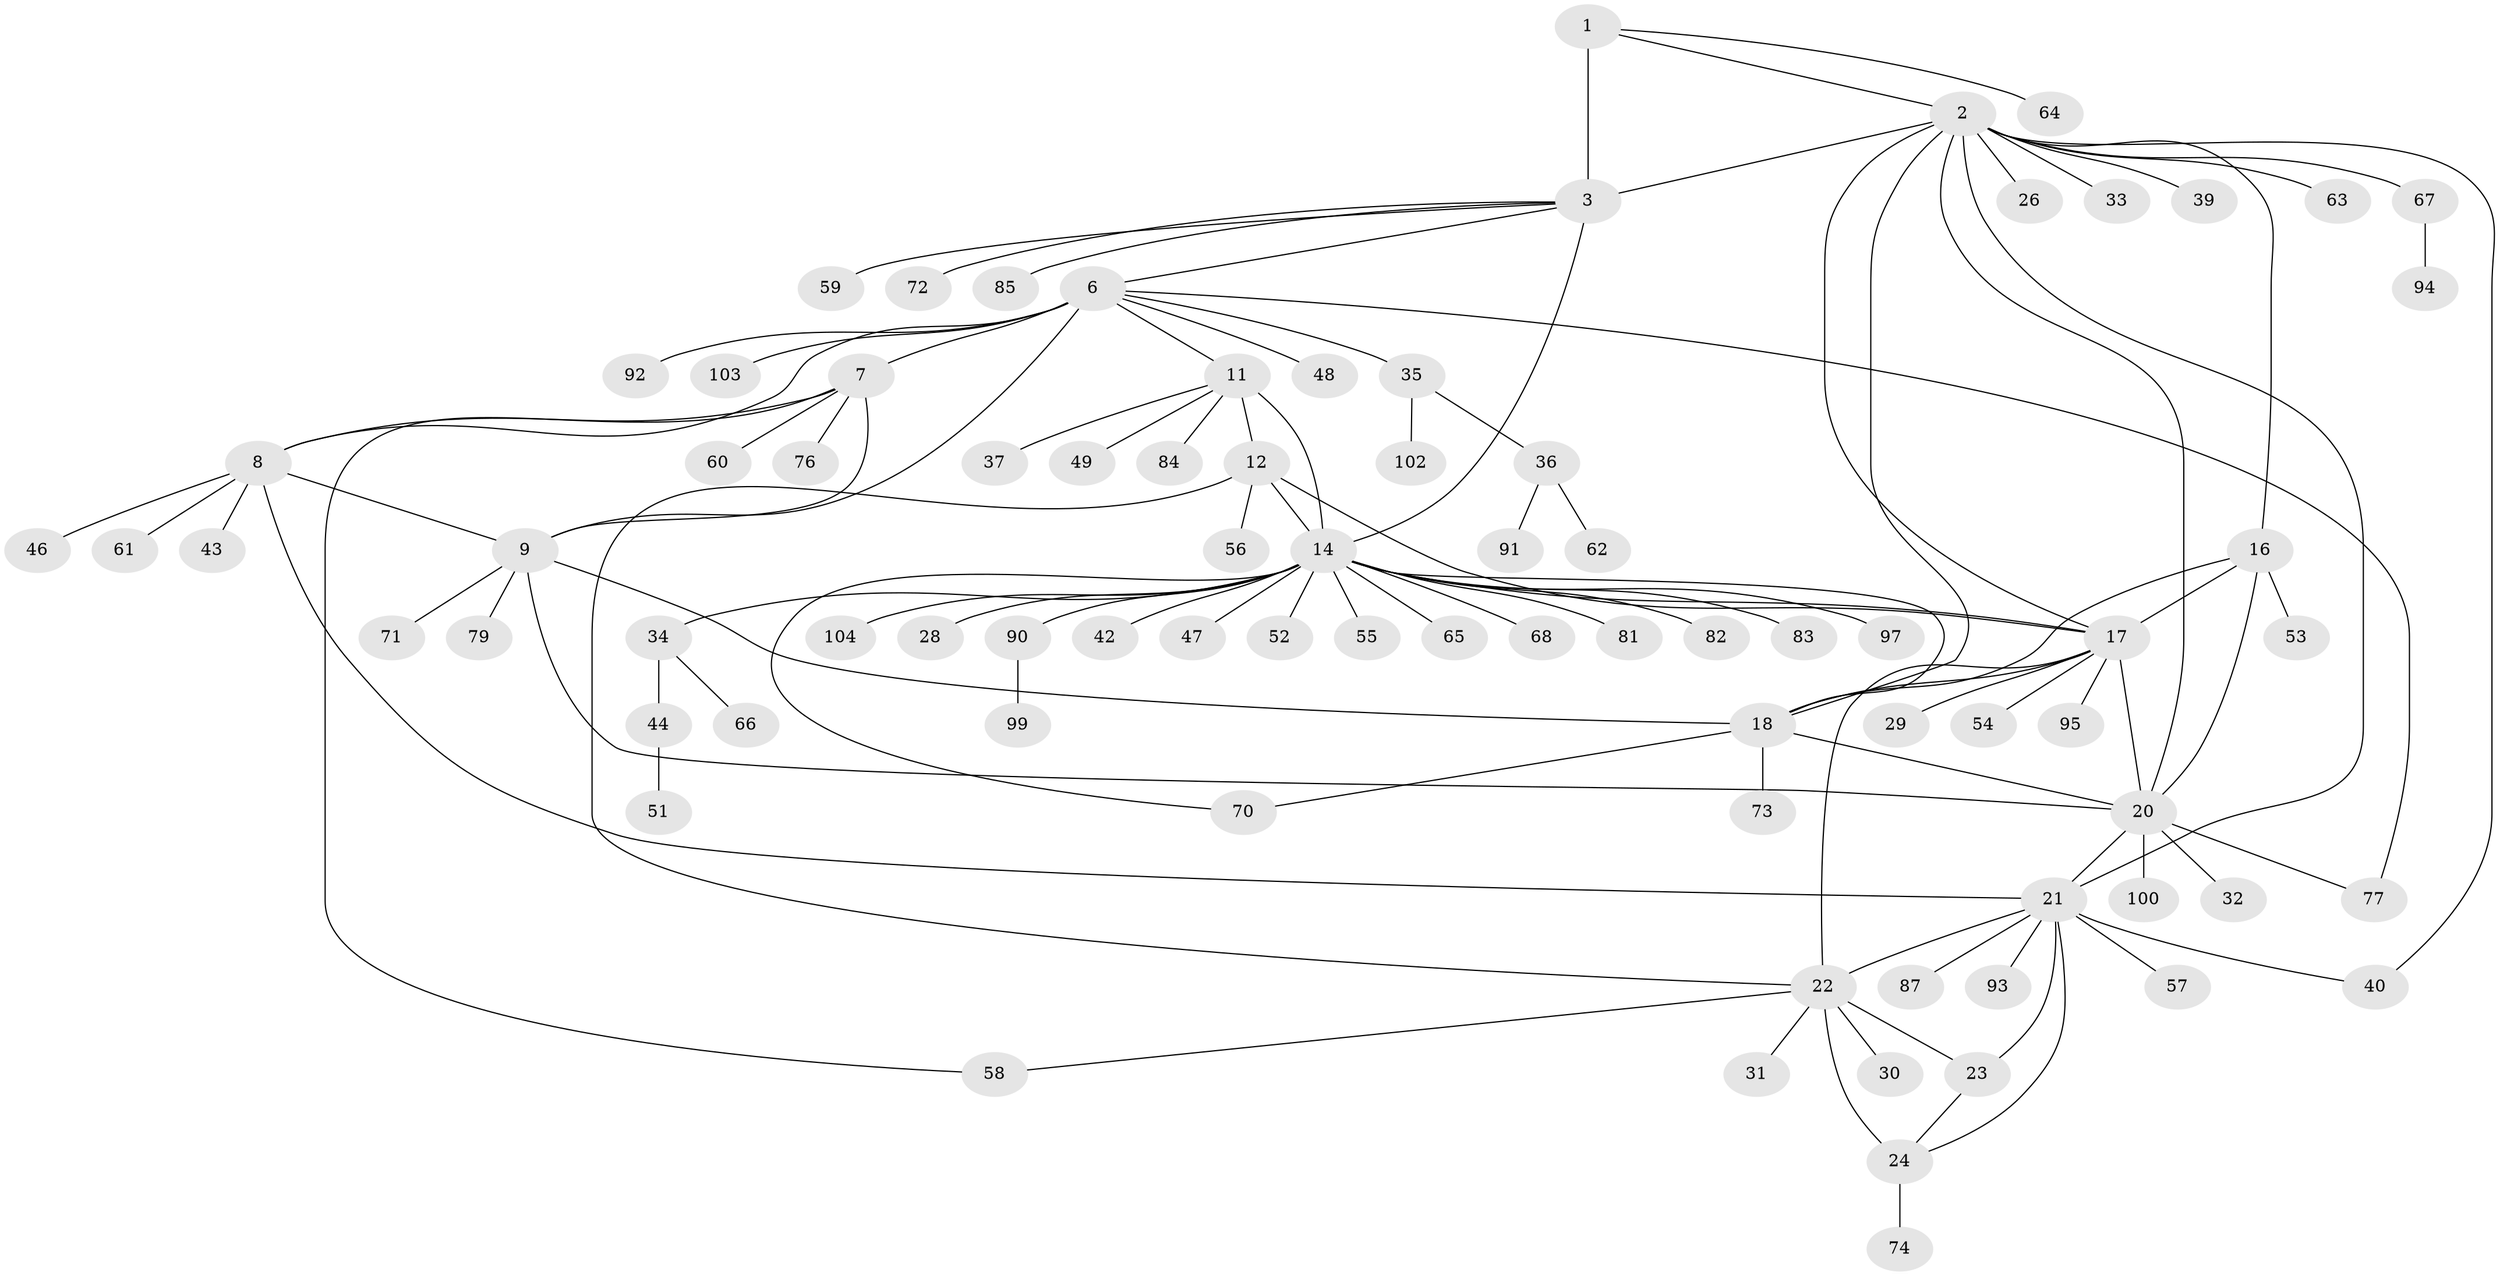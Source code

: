 // Generated by graph-tools (version 1.1) at 2025/52/02/27/25 19:52:14]
// undirected, 82 vertices, 109 edges
graph export_dot {
graph [start="1"]
  node [color=gray90,style=filled];
  1 [super="+5"];
  2 [super="+19"];
  3 [super="+4"];
  6 [super="+10"];
  7 [super="+50"];
  8 [super="+78"];
  9 [super="+86"];
  11 [super="+13"];
  12 [super="+27"];
  14 [super="+15"];
  16 [super="+41"];
  17 [super="+45"];
  18 [super="+38"];
  20 [super="+80"];
  21 [super="+105"];
  22 [super="+25"];
  23 [super="+101"];
  24;
  26;
  28;
  29;
  30;
  31 [super="+88"];
  32;
  33;
  34;
  35;
  36 [super="+98"];
  37;
  39 [super="+69"];
  40;
  42;
  43;
  44;
  46;
  47;
  48;
  49;
  51;
  52;
  53;
  54;
  55;
  56;
  57;
  58;
  59;
  60;
  61;
  62;
  63;
  64;
  65 [super="+89"];
  66;
  67;
  68;
  70;
  71;
  72 [super="+75"];
  73;
  74;
  76;
  77;
  79;
  81;
  82;
  83;
  84;
  85;
  87;
  90;
  91;
  92;
  93;
  94 [super="+96"];
  95;
  97;
  99;
  100;
  102;
  103;
  104;
  1 -- 2 [weight=2];
  1 -- 3 [weight=4];
  1 -- 64;
  2 -- 3 [weight=2];
  2 -- 21;
  2 -- 26;
  2 -- 33;
  2 -- 63;
  2 -- 67;
  2 -- 16 [weight=2];
  2 -- 17;
  2 -- 18;
  2 -- 20;
  2 -- 39;
  2 -- 40;
  3 -- 59;
  3 -- 85;
  3 -- 14;
  3 -- 6;
  3 -- 72;
  6 -- 7 [weight=2];
  6 -- 8 [weight=2];
  6 -- 9 [weight=2];
  6 -- 35;
  6 -- 48;
  6 -- 77;
  6 -- 103;
  6 -- 11;
  6 -- 92;
  7 -- 8;
  7 -- 9;
  7 -- 58;
  7 -- 76;
  7 -- 60;
  8 -- 9;
  8 -- 21;
  8 -- 43;
  8 -- 46;
  8 -- 61;
  9 -- 20;
  9 -- 71;
  9 -- 79;
  9 -- 18;
  11 -- 12 [weight=2];
  11 -- 14 [weight=4];
  11 -- 49;
  11 -- 84;
  11 -- 37;
  12 -- 14 [weight=2];
  12 -- 22;
  12 -- 56;
  12 -- 17;
  14 -- 18;
  14 -- 28;
  14 -- 47;
  14 -- 52;
  14 -- 65;
  14 -- 82;
  14 -- 97;
  14 -- 34;
  14 -- 68;
  14 -- 70;
  14 -- 104;
  14 -- 42;
  14 -- 81;
  14 -- 17;
  14 -- 83;
  14 -- 55;
  14 -- 90;
  16 -- 17;
  16 -- 18;
  16 -- 20;
  16 -- 53;
  17 -- 18;
  17 -- 20;
  17 -- 29;
  17 -- 54;
  17 -- 95;
  17 -- 22;
  18 -- 20;
  18 -- 73;
  18 -- 70;
  20 -- 32;
  20 -- 77;
  20 -- 100;
  20 -- 21;
  21 -- 22 [weight=2];
  21 -- 23;
  21 -- 24;
  21 -- 40;
  21 -- 57;
  21 -- 87;
  21 -- 93;
  22 -- 23 [weight=2];
  22 -- 24 [weight=2];
  22 -- 58;
  22 -- 30;
  22 -- 31;
  23 -- 24;
  24 -- 74;
  34 -- 44;
  34 -- 66;
  35 -- 36;
  35 -- 102;
  36 -- 62;
  36 -- 91;
  44 -- 51;
  67 -- 94;
  90 -- 99;
}
